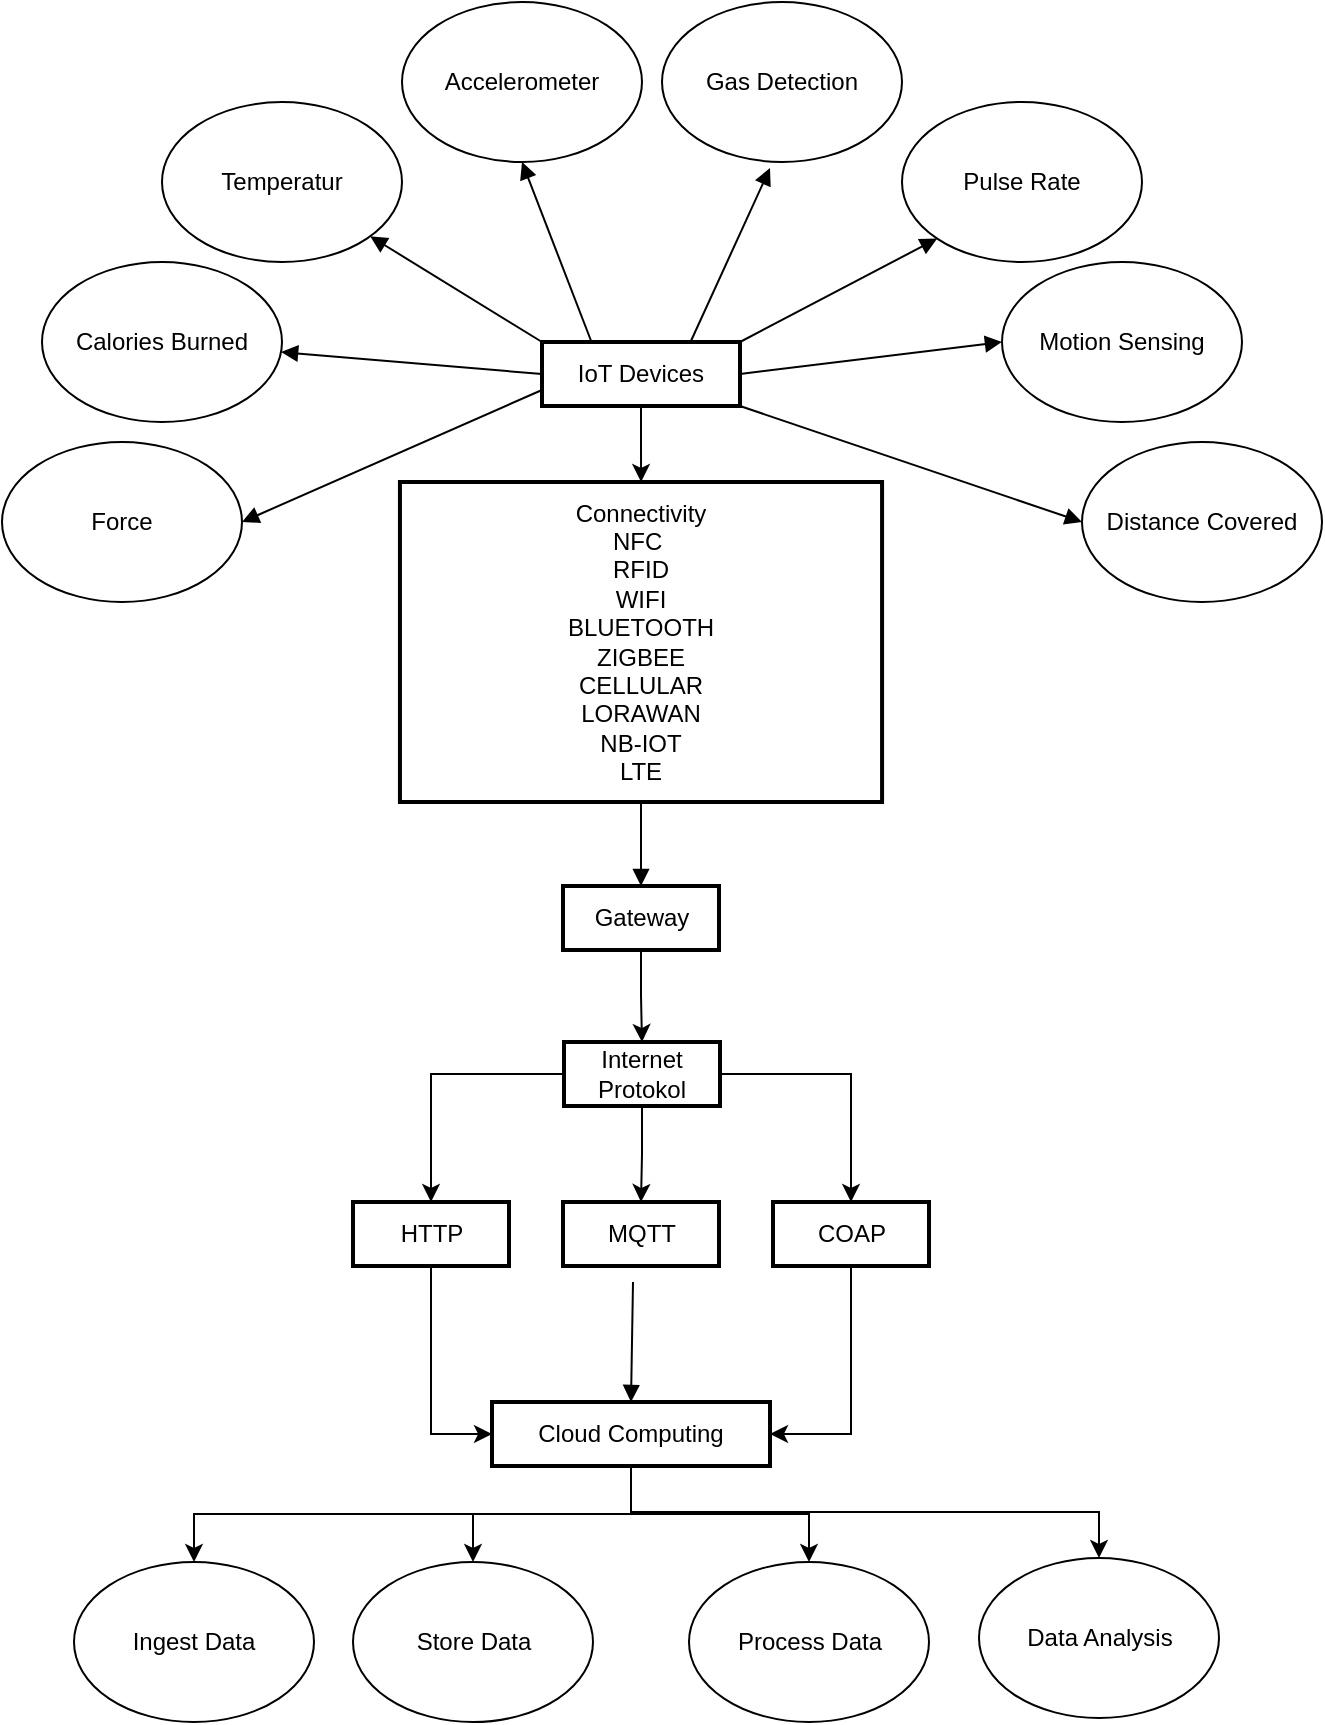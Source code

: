 <mxfile version="24.6.4" type="github">
  <diagram name="Page-1" id="T51pM6Pi1olheB1LY3zC">
    <mxGraphModel dx="2284" dy="1947" grid="1" gridSize="10" guides="1" tooltips="1" connect="1" arrows="1" fold="1" page="1" pageScale="1" pageWidth="850" pageHeight="1100" math="0" shadow="0">
      <root>
        <mxCell id="0" />
        <mxCell id="1" parent="0" />
        <mxCell id="9oqEVo0XpmIQTY5gGPw8-48" value="" style="edgeStyle=orthogonalEdgeStyle;rounded=0;orthogonalLoop=1;jettySize=auto;html=1;" edge="1" parent="1" source="2" target="9oqEVo0XpmIQTY5gGPw8-45">
          <mxGeometry relative="1" as="geometry" />
        </mxCell>
        <mxCell id="2" value="IoT Devices" style="whiteSpace=wrap;strokeWidth=2;" parent="1" vertex="1">
          <mxGeometry x="20" y="-130" width="99" height="32" as="geometry" />
        </mxCell>
        <mxCell id="9oqEVo0XpmIQTY5gGPw8-28" value="" style="edgeStyle=orthogonalEdgeStyle;rounded=0;orthogonalLoop=1;jettySize=auto;html=1;" edge="1" parent="1" source="3" target="9oqEVo0XpmIQTY5gGPw8-27">
          <mxGeometry relative="1" as="geometry" />
        </mxCell>
        <mxCell id="3" value="Gateway" style="whiteSpace=wrap;strokeWidth=2;" parent="1" vertex="1">
          <mxGeometry x="30.5" y="142" width="78" height="32" as="geometry" />
        </mxCell>
        <mxCell id="9oqEVo0XpmIQTY5gGPw8-51" value="" style="edgeStyle=orthogonalEdgeStyle;rounded=0;orthogonalLoop=1;jettySize=auto;html=1;" edge="1" parent="1" source="4" target="9oqEVo0XpmIQTY5gGPw8-50">
          <mxGeometry relative="1" as="geometry" />
        </mxCell>
        <mxCell id="9oqEVo0XpmIQTY5gGPw8-52" value="" style="edgeStyle=orthogonalEdgeStyle;rounded=0;orthogonalLoop=1;jettySize=auto;html=1;entryX=0.5;entryY=0;entryDx=0;entryDy=0;" edge="1" parent="1" source="4" target="9oqEVo0XpmIQTY5gGPw8-49">
          <mxGeometry relative="1" as="geometry" />
        </mxCell>
        <mxCell id="4" value="Cloud Computing" style="whiteSpace=wrap;strokeWidth=2;" parent="1" vertex="1">
          <mxGeometry x="-5" y="400" width="139" height="32" as="geometry" />
        </mxCell>
        <mxCell id="11" value="" style="curved=1;startArrow=none;endArrow=block;exitX=0.5;exitY=1;exitDx=0;exitDy=0;entryX=0.5;entryY=0;entryDx=0;entryDy=0;" parent="1" source="9oqEVo0XpmIQTY5gGPw8-45" target="3" edge="1">
          <mxGeometry relative="1" as="geometry">
            <Array as="points" />
            <mxPoint x="150" y="130" as="sourcePoint" />
            <mxPoint x="60" y="110" as="targetPoint" />
          </mxGeometry>
        </mxCell>
        <mxCell id="12" value="" style="curved=1;startArrow=none;endArrow=block;entryX=0.5;entryY=0;" parent="1" target="4" edge="1">
          <mxGeometry relative="1" as="geometry">
            <Array as="points" />
            <mxPoint x="65.5" y="340" as="sourcePoint" />
          </mxGeometry>
        </mxCell>
        <mxCell id="9oqEVo0XpmIQTY5gGPw8-18" value="Calories Burned" style="ellipse;whiteSpace=wrap;html=1;" vertex="1" parent="1">
          <mxGeometry x="-230" y="-170" width="120" height="80" as="geometry" />
        </mxCell>
        <mxCell id="9oqEVo0XpmIQTY5gGPw8-19" value="Temperatur" style="ellipse;whiteSpace=wrap;html=1;" vertex="1" parent="1">
          <mxGeometry x="-170" y="-250" width="120" height="80" as="geometry" />
        </mxCell>
        <mxCell id="9oqEVo0XpmIQTY5gGPw8-20" value="Force" style="ellipse;whiteSpace=wrap;html=1;" vertex="1" parent="1">
          <mxGeometry x="-250" y="-80" width="120" height="80" as="geometry" />
        </mxCell>
        <mxCell id="9oqEVo0XpmIQTY5gGPw8-21" value="Accelerometer" style="ellipse;whiteSpace=wrap;html=1;" vertex="1" parent="1">
          <mxGeometry x="-50" y="-300" width="120" height="80" as="geometry" />
        </mxCell>
        <mxCell id="9oqEVo0XpmIQTY5gGPw8-22" value="Gas Detection" style="ellipse;whiteSpace=wrap;html=1;" vertex="1" parent="1">
          <mxGeometry x="80" y="-300" width="120" height="80" as="geometry" />
        </mxCell>
        <mxCell id="9oqEVo0XpmIQTY5gGPw8-23" value="Pulse Rate" style="ellipse;whiteSpace=wrap;html=1;" vertex="1" parent="1">
          <mxGeometry x="200" y="-250" width="120" height="80" as="geometry" />
        </mxCell>
        <mxCell id="9oqEVo0XpmIQTY5gGPw8-24" value="HTTP" style="whiteSpace=wrap;strokeWidth=2;" vertex="1" parent="1">
          <mxGeometry x="-74.5" y="300" width="78" height="32" as="geometry" />
        </mxCell>
        <mxCell id="9oqEVo0XpmIQTY5gGPw8-25" value="MQTT" style="whiteSpace=wrap;strokeWidth=2;" vertex="1" parent="1">
          <mxGeometry x="30.5" y="300" width="78" height="32" as="geometry" />
        </mxCell>
        <mxCell id="9oqEVo0XpmIQTY5gGPw8-26" value="COAP" style="whiteSpace=wrap;strokeWidth=2;" vertex="1" parent="1">
          <mxGeometry x="135.5" y="300" width="78" height="32" as="geometry" />
        </mxCell>
        <mxCell id="9oqEVo0XpmIQTY5gGPw8-29" value="" style="edgeStyle=orthogonalEdgeStyle;rounded=0;orthogonalLoop=1;jettySize=auto;html=1;" edge="1" parent="1" source="9oqEVo0XpmIQTY5gGPw8-27" target="9oqEVo0XpmIQTY5gGPw8-25">
          <mxGeometry relative="1" as="geometry" />
        </mxCell>
        <mxCell id="9oqEVo0XpmIQTY5gGPw8-27" value="Internet Protokol" style="whiteSpace=wrap;strokeWidth=2;" vertex="1" parent="1">
          <mxGeometry x="31" y="220" width="78" height="32" as="geometry" />
        </mxCell>
        <mxCell id="9oqEVo0XpmIQTY5gGPw8-30" value="" style="edgeStyle=orthogonalEdgeStyle;rounded=0;orthogonalLoop=1;jettySize=auto;html=1;exitX=1;exitY=0.5;exitDx=0;exitDy=0;entryX=0.5;entryY=0;entryDx=0;entryDy=0;" edge="1" parent="1" source="9oqEVo0XpmIQTY5gGPw8-27" target="9oqEVo0XpmIQTY5gGPw8-26">
          <mxGeometry relative="1" as="geometry">
            <mxPoint x="80.5" y="262" as="sourcePoint" />
            <mxPoint x="79.5" y="310" as="targetPoint" />
          </mxGeometry>
        </mxCell>
        <mxCell id="9oqEVo0XpmIQTY5gGPw8-31" value="" style="edgeStyle=orthogonalEdgeStyle;rounded=0;orthogonalLoop=1;jettySize=auto;html=1;exitX=0;exitY=0.5;exitDx=0;exitDy=0;entryX=0.5;entryY=0;entryDx=0;entryDy=0;" edge="1" parent="1" source="9oqEVo0XpmIQTY5gGPw8-27" target="9oqEVo0XpmIQTY5gGPw8-24">
          <mxGeometry relative="1" as="geometry">
            <mxPoint x="119.5" y="246" as="sourcePoint" />
            <mxPoint x="184.5" y="310" as="targetPoint" />
          </mxGeometry>
        </mxCell>
        <mxCell id="9oqEVo0XpmIQTY5gGPw8-32" value="" style="edgeStyle=orthogonalEdgeStyle;rounded=0;orthogonalLoop=1;jettySize=auto;html=1;exitX=0.5;exitY=1;exitDx=0;exitDy=0;entryX=1;entryY=0.5;entryDx=0;entryDy=0;" edge="1" parent="1" source="9oqEVo0XpmIQTY5gGPw8-26" target="4">
          <mxGeometry relative="1" as="geometry">
            <mxPoint x="119.5" y="246" as="sourcePoint" />
            <mxPoint x="240.5" y="410" as="targetPoint" />
          </mxGeometry>
        </mxCell>
        <mxCell id="9oqEVo0XpmIQTY5gGPw8-33" value="" style="edgeStyle=orthogonalEdgeStyle;rounded=0;orthogonalLoop=1;jettySize=auto;html=1;exitX=0.5;exitY=1;exitDx=0;exitDy=0;entryX=0;entryY=0.5;entryDx=0;entryDy=0;" edge="1" parent="1" source="9oqEVo0XpmIQTY5gGPw8-24" target="4">
          <mxGeometry relative="1" as="geometry">
            <mxPoint x="41.5" y="246" as="sourcePoint" />
            <mxPoint x="-69.5" y="470" as="targetPoint" />
          </mxGeometry>
        </mxCell>
        <mxCell id="9oqEVo0XpmIQTY5gGPw8-34" value="Motion Sensing" style="ellipse;whiteSpace=wrap;html=1;" vertex="1" parent="1">
          <mxGeometry x="250" y="-170" width="120" height="80" as="geometry" />
        </mxCell>
        <mxCell id="9oqEVo0XpmIQTY5gGPw8-35" value="Distance Covered" style="ellipse;whiteSpace=wrap;html=1;" vertex="1" parent="1">
          <mxGeometry x="290" y="-80" width="120" height="80" as="geometry" />
        </mxCell>
        <mxCell id="9oqEVo0XpmIQTY5gGPw8-36" value="" style="curved=1;startArrow=none;endArrow=block;exitX=0;exitY=0.75;entryX=1;entryY=0.5;exitDx=0;exitDy=0;entryDx=0;entryDy=0;" edge="1" parent="1" source="2" target="9oqEVo0XpmIQTY5gGPw8-20">
          <mxGeometry relative="1" as="geometry">
            <Array as="points" />
            <mxPoint x="80" y="-88" as="sourcePoint" />
            <mxPoint x="79" y="92" as="targetPoint" />
          </mxGeometry>
        </mxCell>
        <mxCell id="9oqEVo0XpmIQTY5gGPw8-38" value="" style="curved=1;startArrow=none;endArrow=block;exitX=0;exitY=0.5;exitDx=0;exitDy=0;" edge="1" parent="1" source="2" target="9oqEVo0XpmIQTY5gGPw8-18">
          <mxGeometry relative="1" as="geometry">
            <Array as="points" />
            <mxPoint x="30" y="-96" as="sourcePoint" />
            <mxPoint x="-120" y="-30" as="targetPoint" />
          </mxGeometry>
        </mxCell>
        <mxCell id="9oqEVo0XpmIQTY5gGPw8-39" value="" style="curved=1;startArrow=none;endArrow=block;exitX=0.25;exitY=0;entryX=0.5;entryY=1;exitDx=0;exitDy=0;entryDx=0;entryDy=0;" edge="1" parent="1" source="2" target="9oqEVo0XpmIQTY5gGPw8-21">
          <mxGeometry relative="1" as="geometry">
            <Array as="points" />
            <mxPoint x="40" y="-86" as="sourcePoint" />
            <mxPoint x="-110" y="-20" as="targetPoint" />
          </mxGeometry>
        </mxCell>
        <mxCell id="9oqEVo0XpmIQTY5gGPw8-40" value="" style="curved=1;startArrow=none;endArrow=block;exitX=0.75;exitY=0;entryX=0.45;entryY=1.038;exitDx=0;exitDy=0;entryDx=0;entryDy=0;entryPerimeter=0;" edge="1" parent="1" source="2" target="9oqEVo0XpmIQTY5gGPw8-22">
          <mxGeometry relative="1" as="geometry">
            <Array as="points" />
            <mxPoint x="50" y="-76" as="sourcePoint" />
            <mxPoint x="-100" y="-10" as="targetPoint" />
          </mxGeometry>
        </mxCell>
        <mxCell id="9oqEVo0XpmIQTY5gGPw8-41" value="" style="curved=1;startArrow=none;endArrow=block;exitX=0;exitY=0;exitDx=0;exitDy=0;" edge="1" parent="1" source="2" target="9oqEVo0XpmIQTY5gGPw8-19">
          <mxGeometry relative="1" as="geometry">
            <Array as="points" />
            <mxPoint x="60" y="-66" as="sourcePoint" />
            <mxPoint x="-90" as="targetPoint" />
          </mxGeometry>
        </mxCell>
        <mxCell id="9oqEVo0XpmIQTY5gGPw8-42" value="" style="curved=1;startArrow=none;endArrow=block;exitX=1;exitY=1;entryX=0;entryY=0.5;exitDx=0;exitDy=0;entryDx=0;entryDy=0;" edge="1" parent="1" source="2" target="9oqEVo0XpmIQTY5gGPw8-35">
          <mxGeometry relative="1" as="geometry">
            <Array as="points" />
            <mxPoint x="70" y="-56" as="sourcePoint" />
            <mxPoint x="-80" y="10" as="targetPoint" />
          </mxGeometry>
        </mxCell>
        <mxCell id="9oqEVo0XpmIQTY5gGPw8-43" value="" style="curved=1;startArrow=none;endArrow=block;exitX=1;exitY=0;entryX=0;entryY=1;exitDx=0;exitDy=0;entryDx=0;entryDy=0;" edge="1" parent="1" source="2" target="9oqEVo0XpmIQTY5gGPw8-23">
          <mxGeometry relative="1" as="geometry">
            <Array as="points" />
            <mxPoint x="70" y="-56" as="sourcePoint" />
            <mxPoint x="-80" y="10" as="targetPoint" />
          </mxGeometry>
        </mxCell>
        <mxCell id="9oqEVo0XpmIQTY5gGPw8-44" value="" style="curved=1;startArrow=none;endArrow=block;exitX=1;exitY=0.5;entryX=0;entryY=0.5;exitDx=0;exitDy=0;entryDx=0;entryDy=0;" edge="1" parent="1" source="2" target="9oqEVo0XpmIQTY5gGPw8-34">
          <mxGeometry relative="1" as="geometry">
            <Array as="points" />
            <mxPoint x="80" y="-46" as="sourcePoint" />
            <mxPoint x="-70" y="20" as="targetPoint" />
          </mxGeometry>
        </mxCell>
        <mxCell id="9oqEVo0XpmIQTY5gGPw8-45" value="Connectivity&#xa;NFC &#xa;RFID&#xa;WIFI&#xa;BLUETOOTH&#xa;ZIGBEE&#xa;CELLULAR&#xa;LORAWAN&#xa;NB-IOT&#xa;LTE" style="whiteSpace=wrap;strokeWidth=2;" vertex="1" parent="1">
          <mxGeometry x="-51.03" y="-60" width="241.06" height="160" as="geometry" />
        </mxCell>
        <mxCell id="9oqEVo0XpmIQTY5gGPw8-49" value="Store Data" style="ellipse;whiteSpace=wrap;html=1;" vertex="1" parent="1">
          <mxGeometry x="-74.5" y="480" width="120" height="80" as="geometry" />
        </mxCell>
        <mxCell id="9oqEVo0XpmIQTY5gGPw8-50" value="Process Data" style="ellipse;whiteSpace=wrap;html=1;" vertex="1" parent="1">
          <mxGeometry x="93.5" y="480" width="120" height="80" as="geometry" />
        </mxCell>
        <mxCell id="9oqEVo0XpmIQTY5gGPw8-54" value="" style="edgeStyle=orthogonalEdgeStyle;rounded=0;orthogonalLoop=1;jettySize=auto;html=1;exitX=0.5;exitY=1;exitDx=0;exitDy=0;" edge="1" parent="1" target="9oqEVo0XpmIQTY5gGPw8-55" source="4">
          <mxGeometry relative="1" as="geometry">
            <mxPoint x="210" y="430" as="sourcePoint" />
          </mxGeometry>
        </mxCell>
        <mxCell id="9oqEVo0XpmIQTY5gGPw8-55" value="Data Analysis" style="ellipse;whiteSpace=wrap;html=1;" vertex="1" parent="1">
          <mxGeometry x="238.5" y="478" width="120" height="80" as="geometry" />
        </mxCell>
        <mxCell id="9oqEVo0XpmIQTY5gGPw8-56" value="" style="edgeStyle=orthogonalEdgeStyle;rounded=0;orthogonalLoop=1;jettySize=auto;html=1;entryX=0.5;entryY=0;entryDx=0;entryDy=0;exitX=0.5;exitY=1;exitDx=0;exitDy=0;" edge="1" parent="1" target="9oqEVo0XpmIQTY5gGPw8-57" source="4">
          <mxGeometry relative="1" as="geometry">
            <mxPoint x="-74.5" y="432" as="sourcePoint" />
          </mxGeometry>
        </mxCell>
        <mxCell id="9oqEVo0XpmIQTY5gGPw8-57" value="Ingest Data" style="ellipse;whiteSpace=wrap;html=1;" vertex="1" parent="1">
          <mxGeometry x="-214" y="480" width="120" height="80" as="geometry" />
        </mxCell>
      </root>
    </mxGraphModel>
  </diagram>
</mxfile>
